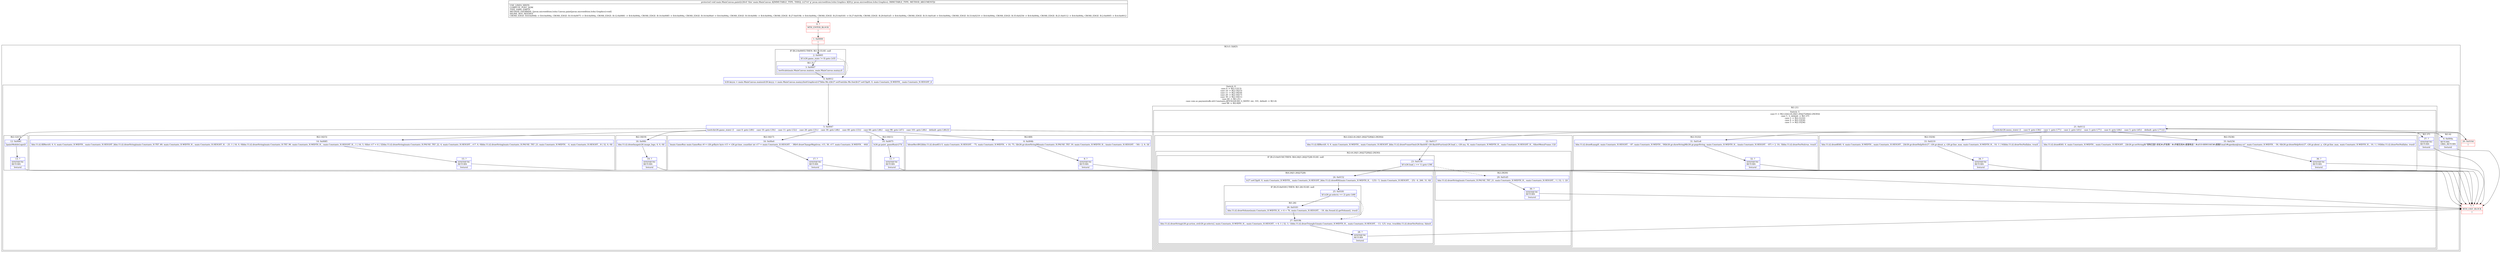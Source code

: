 digraph "CFG formain.MainCanvas.paint(Ljavax\/microedition\/lcdui\/Graphics;)V" {
subgraph cluster_Region_331745761 {
label = "R(3:(1:3)|4|5)";
node [shape=record,color=blue];
subgraph cluster_IfRegion_1851950589 {
label = "IF [B:2:0x0005] THEN: R(1:3) ELSE: null";
node [shape=record,color=blue];
Node_2 [shape=record,label="{2\:\ 0x0005|lif (r26.game_state != 0) goto L43l}"];
subgraph cluster_Region_471633267 {
label = "R(1:3)";
node [shape=record,color=blue];
Node_3 [shape=record,label="{3\:\ 0x0007|lsetScale(main.MainCanvas.mainxx, main.MainCanvas.mainyy)l}"];
}
}
Node_4 [shape=record,label="{4\:\ 0x0012|lr26.keyxx = main.MainCanvas.mainxxlr26.keyyy = main.MainCanvas.mainyylinitGraphics(r27)ldm.Ms.i()lr27.setFont(dm.Ms.font)lr27.setClip(0, 0, main.Constants_H.WIDTH_, main.Constants_H.HEIGHT_)l}"];
subgraph cluster_SwitchRegion_422566570 {
label = "Switch: 8
 case 0 -> R(2:12|13)
 case 10 -> R(2:14|15)
 case 11 -> R(2:18|19)
 case 20 -> R(2:16|17)
 case 30 -> R(2:10|11)
 case 40 -> R(1:21)
 case com.uc.paymentsdk.util.Constants.JIFENGQUAN_G_RATIO :int, 101, default -> R(1:6)
 case 98 -> R(2:8|9)";
node [shape=record,color=blue];
Node_5 [shape=record,label="{5\:\ 0x0047|lswitch(r26.game_state) \{l    case 0: goto L49;l    case 10: goto L50;l    case 11: goto L52;l    case 20: goto L51;l    case 30: goto L48;l    case 40: goto L53;l    case 60: goto L46;l    case 98: goto L47;l    case 101: goto L46;l    default: goto L46;l\}l}"];
subgraph cluster_Region_981811567 {
label = "R(2:12|13)";
node [shape=record,color=blue];
Node_12 [shape=record,label="{12\:\ 0x0081|lpaintMobileLogo()l}"];
Node_13 [shape=record,label="{13\:\ ?|SYNTHETIC\lRETURN\l|lreturnl}"];
}
subgraph cluster_Region_830136396 {
label = "R(2:14|15)";
node [shape=record,color=blue];
Node_14 [shape=record,label="{14\:\ 0x0085|ldm.Ui.i().fillRect(0, 0, 0, main.Constants_H.WIDTH_, main.Constants_H.HEIGHT_)ldm.Ui.i().drawString(main.Constants_H.TXT_69, main.Constants_H.WIDTH_H_, main.Constants_H.HEIGHT_H_ \- 25, 1 \| 16, 0, 0)ldm.Ui.i().drawString(main.Constants_H.TXT_90, main.Constants_H.WIDTH_H_, main.Constants_H.HEIGHT_H_, 1 \| 16, 5, 0)lint r17 = 4 \| 32ldm.Ui.i().drawString(main.Constants_H.PAUSE_TXT_22, 4, main.Constants_H.HEIGHT_, r17, 0, 0)ldm.Ui.i().drawString(main.Constants_H.PAUSE_TXT_23, main.Constants_H.WIDTH_ \- 4, main.Constants_H.HEIGHT_, 8 \| 32, 0, 0)l}"];
Node_15 [shape=record,label="{15\:\ ?|SYNTHETIC\lRETURN\l|lreturnl}"];
}
subgraph cluster_Region_1077049007 {
label = "R(2:18|19)";
node [shape=record,color=blue];
Node_18 [shape=record,label="{18\:\ 0x00fc|ldm.Ui.i().drawImage(r26.image_logo, 0, 0, 0)l}"];
Node_19 [shape=record,label="{19\:\ ?|SYNTHETIC\lRETURN\l|lreturnl}"];
}
subgraph cluster_Region_2104723200 {
label = "R(2:16|17)";
node [shape=record,color=blue];
Node_16 [shape=record,label="{16\:\ 0x00e0|lmain.GameRun main.GameRun r0 = r26.grlbyte byte r15 = r26.gr.time_countlint int r17 = main.Constants_H.HEIGHT_ \- 38lr0.drawChangeMap(true, r15, 30, r17, main.Constants_H.WIDTH_ \- 60)l}"];
Node_17 [shape=record,label="{17\:\ ?|SYNTHETIC\lRETURN\l|lreturnl}"];
}
subgraph cluster_Region_943529167 {
label = "R(2:10|11)";
node [shape=record,color=blue];
Node_10 [shape=record,label="{10\:\ 0x0075|lr26.gr.paint_gameRun(r27)l}"];
Node_11 [shape=record,label="{11\:\ ?|SYNTHETIC\lRETURN\l|lreturnl}"];
}
subgraph cluster_Region_1595960296 {
label = "R(1:21)";
node [shape=record,color=blue];
subgraph cluster_SwitchRegion_1329514330 {
label = "Switch: 5
 case 0 -> R(2:22|(2:(4:24|(1:26)|27|28)|(2:29|30)))
 case 1, 3, default -> R(1:37)
 case 2 -> R(2:31|32)
 case 4 -> R(2:33|34)
 case 5 -> R(2:35|36)";
node [shape=record,color=blue];
Node_21 [shape=record,label="{21\:\ 0x0112|lswitch(r26.menu_state) \{l    case 0: goto L56;l    case 1: goto L77;l    case 2: goto L63;l    case 3: goto L77;l    case 4: goto L64;l    case 5: goto L65;l    default: goto L77;l\}l}"];
subgraph cluster_Region_476727068 {
label = "R(2:22|(2:(4:24|(1:26)|27|28)|(2:29|30)))";
node [shape=record,color=blue];
Node_22 [shape=record,label="{22\:\ 0x0117|ldm.Ui.i().fillRect(0, 0, 0, main.Constants_H.WIDTH_, main.Constants_H.HEIGHT_)ldm.Ui.i().drawFrameOne(r26.flashSP, r26.flashSP.action(r26.load_c, r26.ma, 0), main.Constants_H.WIDTH_H_, main.Constants_H.HEIGHT_H_, 0)lsetMenuFrame_C()l}"];
subgraph cluster_Region_1281485626 {
label = "R(2:(4:24|(1:26)|27|28)|(2:29|30))";
node [shape=record,color=blue];
subgraph cluster_IfRegion_281196149 {
label = "IF [B:23:0x0150] THEN: R(4:24|(1:26)|27|28) ELSE: null";
node [shape=record,color=blue];
Node_23 [shape=record,label="{23\:\ 0x0150|lif (r26.load_c == 1) goto L58l}"];
subgraph cluster_Region_696235808 {
label = "R(4:24|(1:26)|27|28)";
node [shape=record,color=blue];
Node_24 [shape=record,label="{24\:\ 0x0152|lr27.setClip(0, 0, main.Constants_H.WIDTH_, main.Constants_H.HEIGHT_)ldm.Ui.i().drawK0((main.Constants_H.WIDTH_H_ \- 125) \- 5, (main.Constants_H.HEIGHT_ \- 25) \- 6, 260, 31, 0)l}"];
subgraph cluster_IfRegion_1742948276 {
label = "IF [B:25:0x0181] THEN: R(1:26) ELSE: null";
node [shape=record,color=blue];
Node_25 [shape=record,label="{25\:\ 0x0181|lif (r26.gr.selectx == 2) goto L60l}"];
subgraph cluster_Region_613963849 {
label = "R(1:26)";
node [shape=record,color=blue];
Node_26 [shape=record,label="{26\:\ 0x0183|ldm.Ui.i().drawVolume(main.Constants_H.WIDTH_H_ + 6 + 70, main.Constants_H.HEIGHT_ \- 19, dm.Sound.i().getVolume(), true)l}"];
}
}
Node_27 [shape=record,label="{27\:\ 0x019b|ldm.Ui.i().drawString(r26.gr.action_str[r26.gr.selectx], main.Constants_H.WIDTH_H_, main.Constants_H.HEIGHT_ + 6, 1 \| 32, 3, 1)ldm.Ui.i().drawTriangle1(main.Constants_H.WIDTH_H_, main.Constants_H.HEIGHT_ \- 13, 125, true, true)ldm.Ui.i().drawYesNo(true, false)l}"];
Node_28 [shape=record,label="{28\:\ ?|SYNTHETIC\lRETURN\l|lreturnl}"];
}
}
subgraph cluster_Region_560735153 {
label = "R(2:29|30)";
node [shape=record,color=blue];
Node_29 [shape=record,label="{29\:\ 0x01d5|ldm.Ui.i().drawString(main.Constants_H.PAUSE_TXT_21, main.Constants_H.WIDTH_H_, main.Constants_H.HEIGHT_, 1 \| 32, 1, 2)l}"];
Node_30 [shape=record,label="{30\:\ ?|SYNTHETIC\lRETURN\l|lreturnl}"];
}
}
}
subgraph cluster_Region_1971213835 {
label = "R(1:37)";
node [shape=record,color=blue];
Node_37 [shape=record,label="{37\:\ ?|SYNTHETIC\lRETURN\l|lreturnl}"];
}
subgraph cluster_Region_140341751 {
label = "R(2:31|32)";
node [shape=record,color=blue];
Node_31 [shape=record,label="{31\:\ 0x01e8|ldm.Ui.i().drawKuang(0, main.Constants_H.HEIGHT_ \- 87, main.Constants_H.WIDTH_, 58)lr26.gr.showStringM(r26.gr.gogoString, main.Constants_H.WIDTH_H_, (main.Constants_H.HEIGHT_ \- 87) + 2, 10, 3)ldm.Ui.i().drawYesNo(true, true)l}"];
Node_32 [shape=record,label="{32\:\ ?|SYNTHETIC\lRETURN\l|lreturnl}"];
}
subgraph cluster_Region_1851865765 {
label = "R(2:33|34)";
node [shape=record,color=blue];
Node_33 [shape=record,label="{33\:\ 0x0219|ldm.Ui.i().drawK0(0, 0, main.Constants_H.WIDTH_, main.Constants_H.HEIGHT_, 2)lr26.gr.drawHelpStr(r27, r26.gr.about_a, r26.gr.line_max, main.Constants_H.WIDTH_H_, 10, 1 \| 16)ldm.Ui.i().drawYesNo(false, true)l}"];
Node_34 [shape=record,label="{34\:\ ?|SYNTHETIC\lRETURN\l|lreturnl}"];
}
subgraph cluster_Region_777055603 {
label = "R(2:35|36)";
node [shape=record,color=blue];
Node_35 [shape=record,label="{35\:\ 0x0256|ldm.Ui.i().drawK0(0, 0, main.Constants_H.WIDTH_, main.Constants_H.HEIGHT_, 2)lr26.gr.setStringB(\"宠物王国5\-彩虹#n开发商：#n华娱无线#n客服电话：#n010\-88901665#n客服Email:#ngeekan@imy.cn\", main.Constants_H.WIDTH_ \- 50, 0)lr26.gr.drawHelpStr(r27, r26.gr.about_a, r26.gr.line_max, main.Constants_H.WIDTH_H_, 10, 1 \| 16)ldm.Ui.i().drawYesNo(false, true)l}"];
Node_36 [shape=record,label="{36\:\ ?|SYNTHETIC\lRETURN\l|lreturnl}"];
}
}
}
subgraph cluster_Region_697903292 {
label = "R(1:6)";
node [shape=record,color=blue];
Node_6 [shape=record,label="{6\:\ 0x004a|RETURN\lORIG_RETURN\l|lreturnl}"];
}
subgraph cluster_Region_1252538033 {
label = "R(2:8|9)";
node [shape=record,color=blue];
Node_8 [shape=record,label="{8\:\ 0x004b|ldrawRectBG()ldm.Ui.i().drawK1(\-5, main.Constants_H.HEIGHT_ \- 75, main.Constants_H.WIDTH_ + 10, 75, 3)lr26.gr.showStringM(main.Constants_H.PAUSE_TXT_19, main.Constants_H.WIDTH_H_, (main.Constants_H.HEIGHT_ \- 50) \- 2, 9, 3)l}"];
Node_9 [shape=record,label="{9\:\ ?|SYNTHETIC\lRETURN\l|lreturnl}"];
}
}
}
Node_0 [shape=record,color=red,label="{0\:\ ?|MTH_ENTER_BLOCK\l|l}"];
Node_1 [shape=record,color=red,label="{1\:\ 0x0000|l}"];
Node_7 [shape=record,color=red,label="{7\:\ ?|MTH_EXIT_BLOCK\l|l}"];
Node_20 [shape=record,color=red,label="{20\:\ 0x010d|l}"];
MethodNode[shape=record,label="{protected void main.MainCanvas.paint((r26v0 'this' main.MainCanvas A[IMMUTABLE_TYPE, THIS]), (r27v0 'g' javax.microedition.lcdui.Graphics A[D('g' javax.microedition.lcdui.Graphics), IMMUTABLE_TYPE, METHOD_ARGUMENT]))  | USE_LINES_HINTS\lCOMPUTE_POST_DOM\lTYPE_VARS: EMPTY\lMETHOD_OVERRIDE: [javax.microedition.lcdui.Canvas.paint(javax.microedition.lcdui.Graphics):void]\lINLINE_NOT_NEEDED\lCROSS_EDGE: B:8:0x004b \-\> B:6:0x004a, CROSS_EDGE: B:10:0x0075 \-\> B:6:0x004a, CROSS_EDGE: B:12:0x0081 \-\> B:6:0x004a, CROSS_EDGE: B:14:0x0085 \-\> B:6:0x004a, CROSS_EDGE: B:16:0x00e0 \-\> B:6:0x004a, CROSS_EDGE: B:18:0x00fc \-\> B:6:0x004a, CROSS_EDGE: B:27:0x019b \-\> B:6:0x004a, CROSS_EDGE: B:25:0x0181 \-\> B:27:0x019b, CROSS_EDGE: B:29:0x01d5 \-\> B:6:0x004a, CROSS_EDGE: B:31:0x01e8 \-\> B:6:0x004a, CROSS_EDGE: B:33:0x0219 \-\> B:6:0x004a, CROSS_EDGE: B:35:0x0256 \-\> B:6:0x004a, CROSS_EDGE: B:21:0x0112 \-\> B:6:0x004a, CROSS_EDGE: B:2:0x0005 \-\> B:4:0x0012\l}"];
MethodNode -> Node_0;
Node_2 -> Node_3;
Node_2 -> Node_4[style=dashed];
Node_3 -> Node_4;
Node_4 -> Node_5;
Node_5 -> Node_6;
Node_5 -> Node_8;
Node_5 -> Node_10;
Node_5 -> Node_12;
Node_5 -> Node_14;
Node_5 -> Node_16;
Node_5 -> Node_18;
Node_5 -> Node_20;
Node_12 -> Node_13;
Node_13 -> Node_7;
Node_14 -> Node_15;
Node_15 -> Node_7;
Node_18 -> Node_19;
Node_19 -> Node_7;
Node_16 -> Node_17;
Node_17 -> Node_7;
Node_10 -> Node_11;
Node_11 -> Node_7;
Node_21 -> Node_22;
Node_21 -> Node_31;
Node_21 -> Node_33;
Node_21 -> Node_35;
Node_21 -> Node_37;
Node_22 -> Node_23;
Node_23 -> Node_24;
Node_23 -> Node_29[style=dashed];
Node_24 -> Node_25;
Node_25 -> Node_26;
Node_25 -> Node_27[style=dashed];
Node_26 -> Node_27;
Node_27 -> Node_28;
Node_28 -> Node_7;
Node_29 -> Node_30;
Node_30 -> Node_7;
Node_37 -> Node_7;
Node_31 -> Node_32;
Node_32 -> Node_7;
Node_33 -> Node_34;
Node_34 -> Node_7;
Node_35 -> Node_36;
Node_36 -> Node_7;
Node_6 -> Node_7;
Node_8 -> Node_9;
Node_9 -> Node_7;
Node_0 -> Node_1;
Node_1 -> Node_2;
Node_20 -> Node_21;
}

